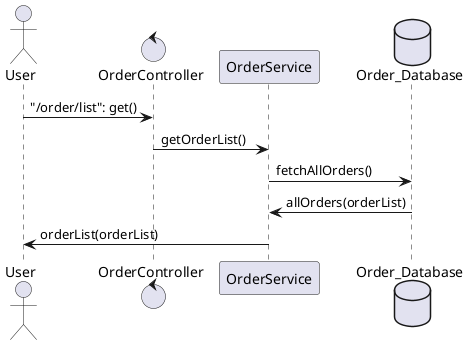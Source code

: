 @startuml

actor User
control OrderController
participant OrderService
database Order_Database

User -> OrderController: "/order/list": get()
OrderController -> OrderService: getOrderList()
OrderService -> Order_Database: fetchAllOrders()
Order_Database -> OrderService: allOrders(orderList)
OrderService -> User: orderList(orderList)

@enduml
